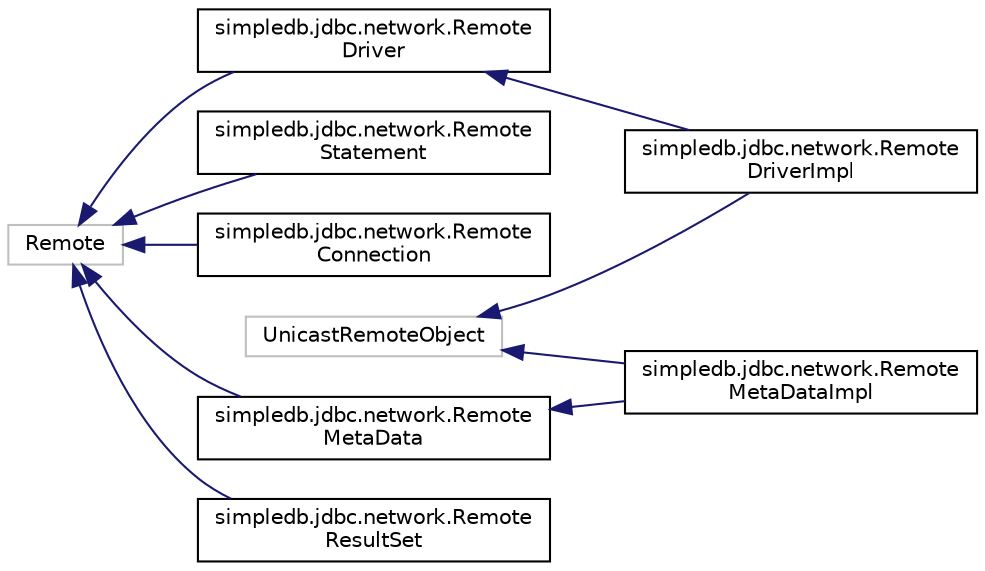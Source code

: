 digraph "Graphical Class Hierarchy"
{
  edge [fontname="Helvetica",fontsize="10",labelfontname="Helvetica",labelfontsize="10"];
  node [fontname="Helvetica",fontsize="10",shape=record];
  rankdir="LR";
  Node172 [label="UnicastRemoteObject",height=0.2,width=0.4,color="grey75", fillcolor="white", style="filled"];
  Node172 -> Node54 [dir="back",color="midnightblue",fontsize="10",style="solid",fontname="Helvetica"];
  Node54 [label="simpledb.jdbc.network.Remote\lDriverImpl",height=0.2,width=0.4,color="black", fillcolor="white", style="filled",URL="$classsimpledb_1_1jdbc_1_1network_1_1RemoteDriverImpl.html"];
  Node172 -> Node56 [dir="back",color="midnightblue",fontsize="10",style="solid",fontname="Helvetica"];
  Node56 [label="simpledb.jdbc.network.Remote\lMetaDataImpl",height=0.2,width=0.4,color="black", fillcolor="white", style="filled",URL="$classsimpledb_1_1jdbc_1_1network_1_1RemoteMetaDataImpl.html"];
  Node51 [label="Remote",height=0.2,width=0.4,color="grey75", fillcolor="white", style="filled"];
  Node51 -> Node0 [dir="back",color="midnightblue",fontsize="10",style="solid",fontname="Helvetica"];
  Node0 [label="simpledb.jdbc.network.Remote\lConnection",height=0.2,width=0.4,color="black", fillcolor="white", style="filled",URL="$interfacesimpledb_1_1jdbc_1_1network_1_1RemoteConnection.html"];
  Node51 -> Node53 [dir="back",color="midnightblue",fontsize="10",style="solid",fontname="Helvetica"];
  Node53 [label="simpledb.jdbc.network.Remote\lDriver",height=0.2,width=0.4,color="black", fillcolor="white", style="filled",URL="$interfacesimpledb_1_1jdbc_1_1network_1_1RemoteDriver.html"];
  Node53 -> Node54 [dir="back",color="midnightblue",fontsize="10",style="solid",fontname="Helvetica"];
  Node51 -> Node55 [dir="back",color="midnightblue",fontsize="10",style="solid",fontname="Helvetica"];
  Node55 [label="simpledb.jdbc.network.Remote\lMetaData",height=0.2,width=0.4,color="black", fillcolor="white", style="filled",URL="$interfacesimpledb_1_1jdbc_1_1network_1_1RemoteMetaData.html"];
  Node55 -> Node56 [dir="back",color="midnightblue",fontsize="10",style="solid",fontname="Helvetica"];
  Node51 -> Node57 [dir="back",color="midnightblue",fontsize="10",style="solid",fontname="Helvetica"];
  Node57 [label="simpledb.jdbc.network.Remote\lResultSet",height=0.2,width=0.4,color="black", fillcolor="white", style="filled",URL="$interfacesimpledb_1_1jdbc_1_1network_1_1RemoteResultSet.html"];
  Node51 -> Node58 [dir="back",color="midnightblue",fontsize="10",style="solid",fontname="Helvetica"];
  Node58 [label="simpledb.jdbc.network.Remote\lStatement",height=0.2,width=0.4,color="black", fillcolor="white", style="filled",URL="$interfacesimpledb_1_1jdbc_1_1network_1_1RemoteStatement.html"];
}
